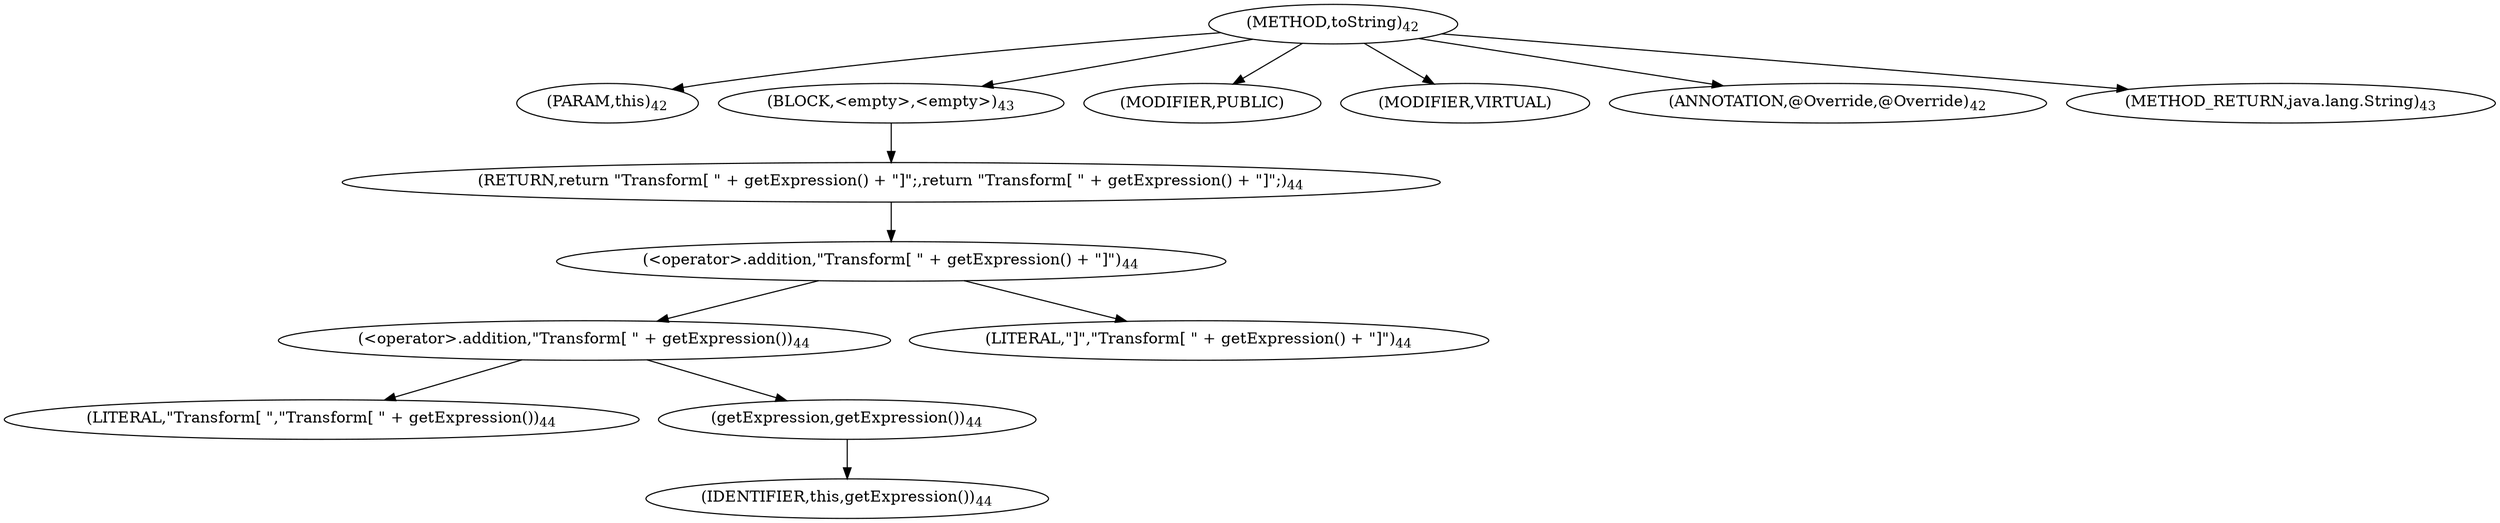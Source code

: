 digraph "toString" {  
"29" [label = <(METHOD,toString)<SUB>42</SUB>> ]
"6" [label = <(PARAM,this)<SUB>42</SUB>> ]
"30" [label = <(BLOCK,&lt;empty&gt;,&lt;empty&gt;)<SUB>43</SUB>> ]
"31" [label = <(RETURN,return &quot;Transform[ &quot; + getExpression() + &quot;]&quot;;,return &quot;Transform[ &quot; + getExpression() + &quot;]&quot;;)<SUB>44</SUB>> ]
"32" [label = <(&lt;operator&gt;.addition,&quot;Transform[ &quot; + getExpression() + &quot;]&quot;)<SUB>44</SUB>> ]
"33" [label = <(&lt;operator&gt;.addition,&quot;Transform[ &quot; + getExpression())<SUB>44</SUB>> ]
"34" [label = <(LITERAL,&quot;Transform[ &quot;,&quot;Transform[ &quot; + getExpression())<SUB>44</SUB>> ]
"35" [label = <(getExpression,getExpression())<SUB>44</SUB>> ]
"5" [label = <(IDENTIFIER,this,getExpression())<SUB>44</SUB>> ]
"36" [label = <(LITERAL,&quot;]&quot;,&quot;Transform[ &quot; + getExpression() + &quot;]&quot;)<SUB>44</SUB>> ]
"37" [label = <(MODIFIER,PUBLIC)> ]
"38" [label = <(MODIFIER,VIRTUAL)> ]
"39" [label = <(ANNOTATION,@Override,@Override)<SUB>42</SUB>> ]
"40" [label = <(METHOD_RETURN,java.lang.String)<SUB>43</SUB>> ]
  "29" -> "6" 
  "29" -> "30" 
  "29" -> "37" 
  "29" -> "38" 
  "29" -> "39" 
  "29" -> "40" 
  "30" -> "31" 
  "31" -> "32" 
  "32" -> "33" 
  "32" -> "36" 
  "33" -> "34" 
  "33" -> "35" 
  "35" -> "5" 
}
